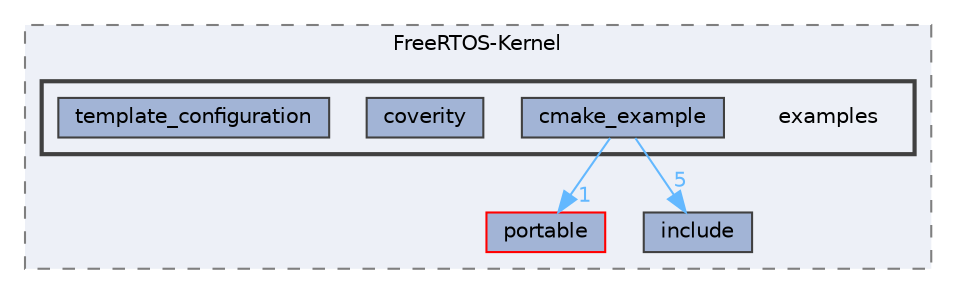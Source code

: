 digraph "D:/Projects/Raspberrypi_pico/pico_freertos_final/freertos_pico2/pico_freertos/FreeRTOS-Kernel/examples"
{
 // LATEX_PDF_SIZE
  bgcolor="transparent";
  edge [fontname=Helvetica,fontsize=10,labelfontname=Helvetica,labelfontsize=10];
  node [fontname=Helvetica,fontsize=10,shape=box,height=0.2,width=0.4];
  compound=true
  subgraph clusterdir_5270f1867b04849f6c4cddceb76c0650 {
    graph [ bgcolor="#edf0f7", pencolor="grey50", label="FreeRTOS-Kernel", fontname=Helvetica,fontsize=10 style="filled,dashed", URL="dir_5270f1867b04849f6c4cddceb76c0650.html",tooltip=""]
  dir_2901950e674b11bd625d37cd8c5cecca [label="portable", fillcolor="#a2b4d6", color="red", style="filled", URL="dir_2901950e674b11bd625d37cd8c5cecca.html",tooltip=""];
  dir_c69ece34c3f150cb2c6f1098178b172a [label="include", fillcolor="#a2b4d6", color="grey25", style="filled", URL="dir_c69ece34c3f150cb2c6f1098178b172a.html",tooltip=""];
  subgraph clusterdir_7cc5b5cc2be23764caa46fdfb5a67c60 {
    graph [ bgcolor="#edf0f7", pencolor="grey25", label="", fontname=Helvetica,fontsize=10 style="filled,bold", URL="dir_7cc5b5cc2be23764caa46fdfb5a67c60.html",tooltip=""]
    dir_7cc5b5cc2be23764caa46fdfb5a67c60 [shape=plaintext, label="examples"];
  dir_2474cd323638b92cd7a8200bd69d6145 [label="cmake_example", fillcolor="#a2b4d6", color="grey25", style="filled", URL="dir_2474cd323638b92cd7a8200bd69d6145.html",tooltip=""];
  dir_7162f47484daeeb4e9a0d1775c361c9f [label="coverity", fillcolor="#a2b4d6", color="grey25", style="filled", URL="dir_7162f47484daeeb4e9a0d1775c361c9f.html",tooltip=""];
  dir_3ee39a479a7c9f5eafec6f14a8a442bd [label="template_configuration", fillcolor="#a2b4d6", color="grey25", style="filled", URL="dir_3ee39a479a7c9f5eafec6f14a8a442bd.html",tooltip=""];
  }
  }
  dir_2474cd323638b92cd7a8200bd69d6145->dir_2901950e674b11bd625d37cd8c5cecca [headlabel="1", labeldistance=1.5 headhref="dir_000097_000183.html" href="dir_000097_000183.html" color="steelblue1" fontcolor="steelblue1"];
  dir_2474cd323638b92cd7a8200bd69d6145->dir_c69ece34c3f150cb2c6f1098178b172a [headlabel="5", labeldistance=1.5 headhref="dir_000097_000125.html" href="dir_000097_000125.html" color="steelblue1" fontcolor="steelblue1"];
}
